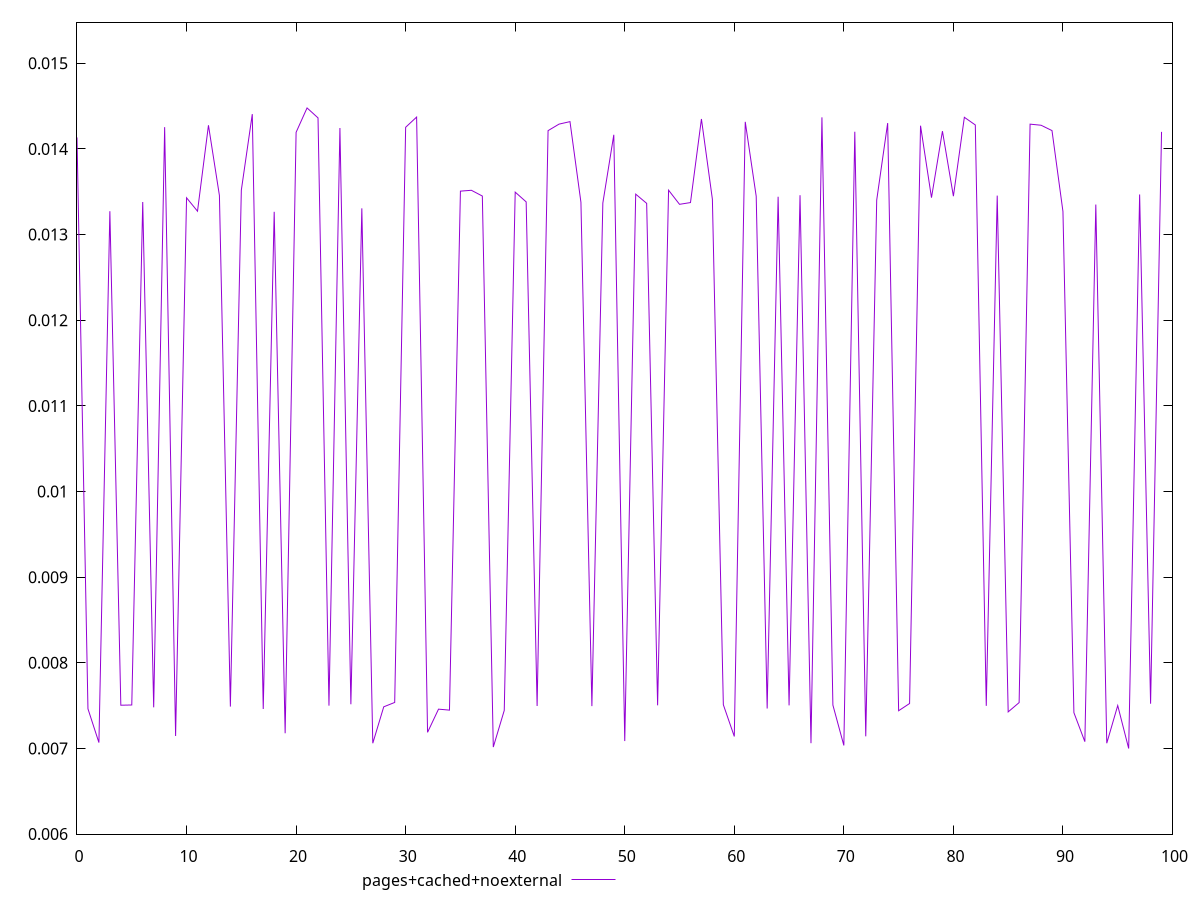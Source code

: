 $_pagesCachedNoexternal <<EOF
0.014133772775745013
0.007463150793283968
0.007068843315871487
0.013273505285919585
0.007505105722451444
0.007507750399193491
0.013380698230401389
0.007480135806477273
0.014254693635072035
0.007145782021347635
0.013429764696021307
0.01327329414559597
0.014276419738195434
0.013456456749136092
0.0074894351206812315
0.013518465194867935
0.014406774439151948
0.007461219785868778
0.013266387087296105
0.00717773364145502
0.014194328487782515
0.014478916151333676
0.014362717657026236
0.0075001749902562365
0.01424450568170732
0.007515898810306176
0.013306966818532717
0.0070613374657626515
0.0074863985299050695
0.007537481336304053
0.014253208127157468
0.014372207348107291
0.007188416350074778
0.007459172780629186
0.007447701112145322
0.013507560616925207
0.0135174796069783
0.013450194275483385
0.007016384772714712
0.007444321378060226
0.013495897699097259
0.013382173784850682
0.007495912440169783
0.014213846706493616
0.014289934962827155
0.014319081465740346
0.013377119575004592
0.007494676644444143
0.01336885093055279
0.01416539280567175
0.007086340754305476
0.013472522277941823
0.01336493425333768
0.007503719345489324
0.013518597381394104
0.013353567291054524
0.013374083093675992
0.014349833350425334
0.013412725742319054
0.007510879777782975
0.007140366766995809
0.014316632248418615
0.013447399372982505
0.007466605423081418
0.01344181288612828
0.007503084419435813
0.01346002334259655
0.007061619921897744
0.014369521420598164
0.007506784772812025
0.007035472036885038
0.01420091810081836
0.007142183592797224
0.013403275185711494
0.01430224889523557
0.007440597432208096
0.007525060344939494
0.014271498176480324
0.013431198272915501
0.014208063353181144
0.013448450784697252
0.014369673693333196
0.014280328617171989
0.007497336390734632
0.013455363462838599
0.0074270507644305095
0.007535783699371246
0.014289763571967151
0.01427694673397567
0.014214682551268731
0.013269895766600759
0.007418293384069463
0.007079481978980673
0.01335067760275177
0.0070613439964109515
0.007501421831070276
0.006999900201620501
0.013468820653159574
0.007522344206753462
0.014199286116331589
EOF
$_pagesCachedNoexternalNojs <<EOF
EOF
set key outside below
set terminal pngcairo
set output "report_00005_2020-11-02T22-26-11.212Z/largest-contentful-paint/largest-contentful-paint_pages+cached+noexternal_pages+cached+noexternal+nojs.png"
set yrange [0.005999900201620501:0.015478916151333677]
plot $_pagesCachedNoexternal title "pages+cached+noexternal" with line ,$_pagesCachedNoexternalNojs title "pages+cached+noexternal+nojs" with line ,